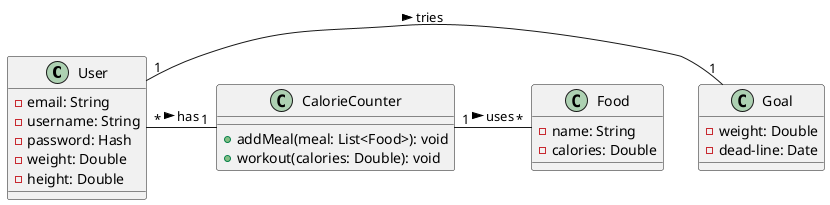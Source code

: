 @startuml

top to bottom direction

class User {
    - email: String
    - username: String
    - password: Hash
    - weight: Double
    - height: Double
}

class Goal {
    - weight: Double
    - dead-line: Date
}

class Food {
    - name: String
    - calories: Double
}

class CalorieCounter {
    + addMeal(meal: List<Food>): void
    + workout(calories: Double): void
}

User "1" - "1" Goal : > tries
User "*" - "1" CalorieCounter : > has
CalorieCounter "1" - "*" Food : > uses

@enduml

